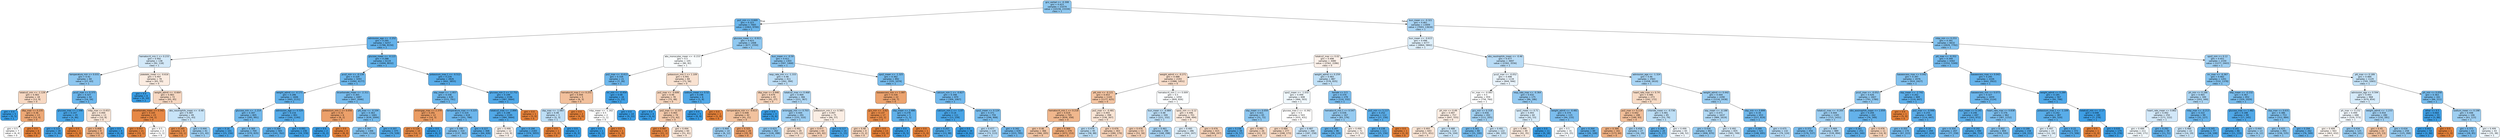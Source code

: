 digraph Tree {
node [shape=box, style="filled, rounded", color="black", fontname="helvetica"] ;
edge [fontname="helvetica"] ;
0 [label="gcs_verbal <= -0.308\ngini = 0.423\nsamples = 21074\nvalue = [10156, 23334]\nclass = 1", fillcolor="#8fc8f0"] ;
1 [label="po2_min <= 0.669\ngini = 0.323\nsamples = 7665\nvalue = [2463, 9700]\nclass = 1", fillcolor="#6bb6ec"] ;
0 -> 1 [labeldistance=2.5, labelangle=45, headlabel="True"] ;
2 [label="admission_age <= -2.252\ngini = 0.295\nsamples = 6257\nvalue = [1786, 8150]\nclass = 1", fillcolor="#64b2eb"] ;
1 -> 2 ;
3 [label="hematocrit_min.1 <= 0.233\ngini = 0.492\nsamples = 138\nvalue = [92, 118]\nclass = 1", fillcolor="#d3e9f9"] ;
2 -> 3 ;
4 [label="temperature_min <= 0.031\ngini = 0.42\nsamples = 60\nvalue = [27, 63]\nclass = 1", fillcolor="#8ec7f0"] ;
3 -> 4 ;
5 [label="totalco2_min <= -1.128\ngini = 0.483\nsamples = 18\nvalue = [13, 9]\nclass = 0", fillcolor="#f7d8c2"] ;
4 -> 5 ;
6 [label="gini = 0.0\nsamples = 5\nvalue = [0, 5]\nclass = 1", fillcolor="#399de5"] ;
5 -> 6 ;
7 [label="dbp_max <= 0.235\ngini = 0.36\nsamples = 13\nvalue = [13, 4]\nclass = 0", fillcolor="#eda876"] ;
5 -> 7 ;
8 [label="gini = 0.5\nsamples = 7\nvalue = [4, 4]\nclass = 0", fillcolor="#ffffff"] ;
7 -> 8 ;
9 [label="gini = 0.0\nsamples = 6\nvalue = [9, 0]\nclass = 0", fillcolor="#e58139"] ;
7 -> 9 ;
10 [label="pco2_max <= 0.375\ngini = 0.327\nsamples = 42\nvalue = [14, 54]\nclass = 1", fillcolor="#6cb6ec"] ;
4 -> 10 ;
11 [label="glucose_max <= 1.598\ngini = 0.147\nsamples = 29\nvalue = [4, 46]\nclass = 1", fillcolor="#4aa6e7"] ;
10 -> 11 ;
12 [label="gini = 0.115\nsamples = 28\nvalue = [3, 46]\nclass = 1", fillcolor="#46a3e7"] ;
11 -> 12 ;
13 [label="gini = 0.0\nsamples = 1\nvalue = [1, 0]\nclass = 0", fillcolor="#e58139"] ;
11 -> 13 ;
14 [label="mbp_max <= 0.453\ngini = 0.494\nsamples = 13\nvalue = [10, 8]\nclass = 0", fillcolor="#fae6d7"] ;
10 -> 14 ;
15 [label="gini = 0.408\nsamples = 9\nvalue = [10, 4]\nclass = 0", fillcolor="#efb388"] ;
14 -> 15 ;
16 [label="gini = 0.0\nsamples = 4\nvalue = [0, 4]\nclass = 1", fillcolor="#399de5"] ;
14 -> 16 ;
17 [label="platelets_mean <= -0.616\ngini = 0.497\nsamples = 78\nvalue = [65, 55]\nclass = 0", fillcolor="#fbece1"] ;
3 -> 17 ;
18 [label="gini = 0.0\nsamples = 6\nvalue = [0, 10]\nclass = 1", fillcolor="#399de5"] ;
17 -> 18 ;
19 [label="weight_admit <= -0.664\ngini = 0.483\nsamples = 72\nvalue = [65, 45]\nclass = 0", fillcolor="#f7d8c2"] ;
17 -> 19 ;
20 [label="bicarbonate_mean <= 0.542\ngini = 0.105\nsamples = 23\nvalue = [34, 2]\nclass = 0", fillcolor="#e78845"] ;
19 -> 20 ;
21 [label="gini = 0.057\nsamples = 21\nvalue = [33, 1]\nclass = 0", fillcolor="#e6853f"] ;
20 -> 21 ;
22 [label="gini = 0.5\nsamples = 2\nvalue = [1, 1]\nclass = 0", fillcolor="#ffffff"] ;
20 -> 22 ;
23 [label="abs_neutrophils_mean <= -0.48\ngini = 0.487\nsamples = 49\nvalue = [31, 43]\nclass = 1", fillcolor="#c8e4f8"] ;
19 -> 23 ;
24 [label="gini = 0.165\nsamples = 8\nvalue = [10, 1]\nclass = 0", fillcolor="#e88e4d"] ;
23 -> 24 ;
25 [label="gini = 0.444\nsamples = 41\nvalue = [21, 42]\nclass = 1", fillcolor="#9ccef2"] ;
23 -> 25 ;
26 [label="glucose_mean <= -0.115\ngini = 0.288\nsamples = 6119\nvalue = [1694, 8032]\nclass = 1", fillcolor="#63b2ea"] ;
2 -> 26 ;
27 [label="pco2_min <= -0.134\ngini = 0.329\nsamples = 3293\nvalue = [1092, 4177]\nclass = 1", fillcolor="#6db7ec"] ;
26 -> 27 ;
28 [label="weight_admit <= -0.171\ngini = 0.286\nsamples = 1606\nvalue = [445, 2131]\nclass = 1", fillcolor="#62b1ea"] ;
27 -> 28 ;
29 [label="glucose_min <= -1.214\ngini = 0.347\nsamples = 805\nvalue = [285, 991]\nclass = 1", fillcolor="#72b9ec"] ;
28 -> 29 ;
30 [label="gini = 0.16\nsamples = 101\nvalue = [15, 156]\nclass = 1", fillcolor="#4ca6e8"] ;
29 -> 30 ;
31 [label="gini = 0.369\nsamples = 704\nvalue = [270, 835]\nclass = 1", fillcolor="#79bded"] ;
29 -> 31 ;
32 [label="admission_age <= 0.529\ngini = 0.216\nsamples = 801\nvalue = [160, 1140]\nclass = 1", fillcolor="#55abe9"] ;
28 -> 32 ;
33 [label="gini = 0.264\nsamples = 565\nvalue = [141, 762]\nclass = 1", fillcolor="#5eafea"] ;
32 -> 33 ;
34 [label="gini = 0.091\nsamples = 236\nvalue = [19, 378]\nclass = 1", fillcolor="#43a2e6"] ;
32 -> 34 ;
35 [label="bicarbonate_mean <= -2.311\ngini = 0.365\nsamples = 1687\nvalue = [647, 2046]\nclass = 1", fillcolor="#78bced"] ;
27 -> 35 ;
36 [label="potassium_min.1 <= 0.056\ngini = 0.32\nsamples = 6\nvalue = [8, 2]\nclass = 0", fillcolor="#eca06a"] ;
35 -> 36 ;
37 [label="gini = 0.0\nsamples = 2\nvalue = [0, 2]\nclass = 1", fillcolor="#399de5"] ;
36 -> 37 ;
38 [label="gini = 0.0\nsamples = 4\nvalue = [8, 0]\nclass = 0", fillcolor="#e58139"] ;
36 -> 38 ;
39 [label="ptt_max <= -0.104\ngini = 0.363\nsamples = 1681\nvalue = [639, 2044]\nclass = 1", fillcolor="#77bced"] ;
35 -> 39 ;
40 [label="gini = 0.397\nsamples = 1306\nvalue = [569, 1516]\nclass = 1", fillcolor="#83c2ef"] ;
39 -> 40 ;
41 [label="gini = 0.207\nsamples = 375\nvalue = [70, 528]\nclass = 1", fillcolor="#53aae8"] ;
39 -> 41 ;
42 [label="potassium_max.1 <= -0.512\ngini = 0.234\nsamples = 2826\nvalue = [602, 3855]\nclass = 1", fillcolor="#58ace9"] ;
26 -> 42 ;
43 [label="sbp_mean <= -1.857\ngini = 0.336\nsamples = 630\nvalue = [215, 791]\nclass = 1", fillcolor="#6fb8ec"] ;
42 -> 43 ;
44 [label="aniongap_max <= 2.379\ngini = 0.291\nsamples = 12\nvalue = [14, 3]\nclass = 0", fillcolor="#eb9c63"] ;
43 -> 44 ;
45 [label="gini = 0.124\nsamples = 10\nvalue = [14, 1]\nclass = 0", fillcolor="#e78a47"] ;
44 -> 45 ;
46 [label="gini = 0.0\nsamples = 2\nvalue = [0, 2]\nclass = 1", fillcolor="#399de5"] ;
44 -> 46 ;
47 [label="temperature_max <= 0.225\ngini = 0.324\nsamples = 618\nvalue = [201, 788]\nclass = 1", fillcolor="#6cb6ec"] ;
43 -> 47 ;
48 [label="gini = 0.398\nsamples = 310\nvalue = [137, 362]\nclass = 1", fillcolor="#84c2ef"] ;
47 -> 48 ;
49 [label="gini = 0.227\nsamples = 308\nvalue = [64, 426]\nclass = 1", fillcolor="#57ace9"] ;
47 -> 49 ;
50 [label="glucose_min.2 <= 12.752\ngini = 0.199\nsamples = 2196\nvalue = [387, 3064]\nclass = 1", fillcolor="#52a9e8"] ;
42 -> 50 ;
51 [label="totalco2_max <= -2.894\ngini = 0.198\nsamples = 2195\nvalue = [384, 3064]\nclass = 1", fillcolor="#52a9e8"] ;
50 -> 51 ;
52 [label="gini = 0.499\nsamples = 12\nvalue = [10, 9]\nclass = 0", fillcolor="#fcf2eb"] ;
51 -> 52 ;
53 [label="gini = 0.194\nsamples = 2183\nvalue = [374, 3055]\nclass = 1", fillcolor="#51a9e8"] ;
51 -> 53 ;
54 [label="gini = 0.0\nsamples = 1\nvalue = [3, 0]\nclass = 0", fillcolor="#e58139"] ;
50 -> 54 ;
55 [label="glucose_mean <= -0.911\ngini = 0.423\nsamples = 1408\nvalue = [677, 1550]\nclass = 1", fillcolor="#8fc8f0"] ;
1 -> 55 ;
56 [label="abs_monocytes_mean <= -0.153\ngini = 0.5\nsamples = 105\nvalue = [80, 82]\nclass = 1", fillcolor="#fafdfe"] ;
55 -> 56 ;
57 [label="po2_max <= -0.413\ngini = 0.334\nsamples = 21\nvalue = [7, 26]\nclass = 1", fillcolor="#6eb7ec"] ;
56 -> 57 ;
58 [label="hematocrit_max.1 <= 0.251\ngini = 0.444\nsamples = 5\nvalue = [6, 3]\nclass = 0", fillcolor="#f2c09c"] ;
57 -> 58 ;
59 [label="sbp_max <= -1.083\ngini = 0.48\nsamples = 3\nvalue = [2, 3]\nclass = 1", fillcolor="#bddef6"] ;
58 -> 59 ;
60 [label="gini = 0.0\nsamples = 1\nvalue = [2, 0]\nclass = 0", fillcolor="#e58139"] ;
59 -> 60 ;
61 [label="gini = 0.0\nsamples = 2\nvalue = [0, 3]\nclass = 1", fillcolor="#399de5"] ;
59 -> 61 ;
62 [label="gini = 0.0\nsamples = 2\nvalue = [4, 0]\nclass = 0", fillcolor="#e58139"] ;
58 -> 62 ;
63 [label="inr_min <= -0.454\ngini = 0.08\nsamples = 16\nvalue = [1, 23]\nclass = 1", fillcolor="#42a1e6"] ;
57 -> 63 ;
64 [label="mbp_mean <= -1.162\ngini = 0.5\nsamples = 2\nvalue = [1, 1]\nclass = 0", fillcolor="#ffffff"] ;
63 -> 64 ;
65 [label="gini = 0.0\nsamples = 1\nvalue = [0, 1]\nclass = 1", fillcolor="#399de5"] ;
64 -> 65 ;
66 [label="gini = 0.0\nsamples = 1\nvalue = [1, 0]\nclass = 0", fillcolor="#e58139"] ;
64 -> 66 ;
67 [label="gini = 0.0\nsamples = 14\nvalue = [0, 22]\nclass = 1", fillcolor="#399de5"] ;
63 -> 67 ;
68 [label="potassium_min.1 <= 1.109\ngini = 0.491\nsamples = 84\nvalue = [73, 56]\nclass = 0", fillcolor="#f9e2d1"] ;
56 -> 68 ;
69 [label="po2_max <= -0.606\ngini = 0.48\nsamples = 78\nvalue = [72, 48]\nclass = 0", fillcolor="#f6d5bd"] ;
68 -> 69 ;
70 [label="gini = 0.0\nsamples = 4\nvalue = [0, 6]\nclass = 1", fillcolor="#399de5"] ;
69 -> 70 ;
71 [label="po2_max <= -0.337\ngini = 0.465\nsamples = 74\nvalue = [72, 42]\nclass = 0", fillcolor="#f4caac"] ;
69 -> 71 ;
72 [label="gini = 0.087\nsamples = 14\nvalue = [21, 1]\nclass = 0", fillcolor="#e68742"] ;
71 -> 72 ;
73 [label="gini = 0.494\nsamples = 60\nvalue = [51, 41]\nclass = 0", fillcolor="#fae6d8"] ;
71 -> 73 ;
74 [label="sodium_mean <= 0.52\ngini = 0.198\nsamples = 6\nvalue = [1, 8]\nclass = 1", fillcolor="#52a9e8"] ;
68 -> 74 ;
75 [label="gini = 0.0\nsamples = 5\nvalue = [0, 8]\nclass = 1", fillcolor="#399de5"] ;
74 -> 75 ;
76 [label="gini = 0.0\nsamples = 1\nvalue = [1, 0]\nclass = 0", fillcolor="#e58139"] ;
74 -> 76 ;
77 [label="bun_mean <= -0.59\ngini = 0.411\nsamples = 1303\nvalue = [597, 1468]\nclass = 1", fillcolor="#8ac5f0"] ;
55 -> 77 ;
78 [label="resp_rate_min <= -1.333\ngini = 0.48\nsamples = 411\nvalue = [262, 394]\nclass = 1", fillcolor="#bddef6"] ;
77 -> 78 ;
79 [label="dbp_max <= 0.946\ngini = 0.479\nsamples = 45\nvalue = [41, 27]\nclass = 0", fillcolor="#f6d4bb"] ;
78 -> 79 ;
80 [label="temperature_min <= -0.613\ngini = 0.448\nsamples = 42\nvalue = [41, 21]\nclass = 0", fillcolor="#f2c29e"] ;
79 -> 80 ;
81 [label="gini = 0.444\nsamples = 14\nvalue = [6, 12]\nclass = 1", fillcolor="#9ccef2"] ;
80 -> 81 ;
82 [label="gini = 0.325\nsamples = 28\nvalue = [35, 9]\nclass = 0", fillcolor="#eca16c"] ;
80 -> 82 ;
83 [label="gini = 0.0\nsamples = 3\nvalue = [0, 6]\nclass = 1", fillcolor="#399de5"] ;
79 -> 83 ;
84 [label="totalco2_max <= 0.468\ngini = 0.469\nsamples = 366\nvalue = [221, 367]\nclass = 1", fillcolor="#b0d8f5"] ;
78 -> 84 ;
85 [label="aniongap_min <= 0.703\ngini = 0.444\nsamples = 291\nvalue = [155, 310]\nclass = 1", fillcolor="#9ccef2"] ;
84 -> 85 ;
86 [label="gini = 0.423\nsamples = 262\nvalue = [126, 288]\nclass = 1", fillcolor="#90c8f0"] ;
85 -> 86 ;
87 [label="gini = 0.491\nsamples = 29\nvalue = [29, 22]\nclass = 0", fillcolor="#f9e1cf"] ;
85 -> 87 ;
88 [label="potassium_min.1 <= 0.583\ngini = 0.497\nsamples = 75\nvalue = [66, 57]\nclass = 0", fillcolor="#fbeee4"] ;
84 -> 88 ;
89 [label="gini = 0.477\nsamples = 65\nvalue = [65, 42]\nclass = 0", fillcolor="#f6d2b9"] ;
88 -> 89 ;
90 [label="gini = 0.117\nsamples = 10\nvalue = [1, 15]\nclass = 1", fillcolor="#46a4e7"] ;
88 -> 90 ;
91 [label="spo2_mean <= -1.325\ngini = 0.362\nsamples = 892\nvalue = [335, 1074]\nclass = 1", fillcolor="#77bced"] ;
77 -> 91 ;
92 [label="baseexcess_min <= 1.087\ngini = 0.334\nsamples = 22\nvalue = [26, 7]\nclass = 0", fillcolor="#eca36e"] ;
91 -> 92 ;
93 [label="gcs_min <= -3.62\ngini = 0.137\nsamples = 17\nvalue = [25, 2]\nclass = 0", fillcolor="#e78b49"] ;
92 -> 93 ;
94 [label="gini = 0.48\nsamples = 4\nvalue = [3, 2]\nclass = 0", fillcolor="#f6d5bd"] ;
93 -> 94 ;
95 [label="gini = 0.0\nsamples = 13\nvalue = [22, 0]\nclass = 0", fillcolor="#e58139"] ;
93 -> 95 ;
96 [label="sbp_mean <= 2.486\ngini = 0.278\nsamples = 5\nvalue = [1, 5]\nclass = 1", fillcolor="#61b1ea"] ;
92 -> 96 ;
97 [label="gini = 0.0\nsamples = 4\nvalue = [0, 5]\nclass = 1", fillcolor="#399de5"] ;
96 -> 97 ;
98 [label="gini = 0.0\nsamples = 1\nvalue = [1, 0]\nclass = 0", fillcolor="#e58139"] ;
96 -> 98 ;
99 [label="calcium_min.1 <= -0.827\ngini = 0.348\nsamples = 870\nvalue = [309, 1067]\nclass = 1", fillcolor="#72b9ed"] ;
91 -> 99 ;
100 [label="calcium_min.1 <= -1.07\ngini = 0.14\nsamples = 111\nvalue = [13, 159]\nclass = 1", fillcolor="#49a5e7"] ;
99 -> 100 ;
101 [label="gini = 0.207\nsamples = 77\nvalue = [13, 98]\nclass = 1", fillcolor="#53aae8"] ;
100 -> 101 ;
102 [label="gini = 0.0\nsamples = 34\nvalue = [0, 61]\nclass = 1", fillcolor="#399de5"] ;
100 -> 102 ;
103 [label="spo2_mean <= 0.124\ngini = 0.371\nsamples = 759\nvalue = [296, 908]\nclass = 1", fillcolor="#7abded"] ;
99 -> 103 ;
104 [label="gini = 0.477\nsamples = 120\nvalue = [73, 113]\nclass = 1", fillcolor="#b9dcf6"] ;
103 -> 104 ;
105 [label="gini = 0.342\nsamples = 639\nvalue = [223, 795]\nclass = 1", fillcolor="#71b8ec"] ;
103 -> 105 ;
106 [label="bun_mean <= -0.321\ngini = 0.461\nsamples = 13409\nvalue = [7693, 13634]\nclass = 1", fillcolor="#a9d4f4"] ;
0 -> 106 [labeldistance=2.5, labelangle=-45, headlabel="False"] ;
107 [label="bun_mean <= -0.615\ngini = 0.496\nsamples = 6777\nvalue = [4864, 5842]\nclass = 1", fillcolor="#deeffb"] ;
106 -> 107 ;
108 [label="totalco2_max <= 0.02\ngini = 0.498\nsamples = 3080\nvalue = [2562, 2286]\nclass = 0", fillcolor="#fcf1ea"] ;
107 -> 108 ;
109 [label="weight_admit <= -0.271\ngini = 0.488\nsamples = 2193\nvalue = [1986, 1451]\nclass = 0", fillcolor="#f8ddca"] ;
108 -> 109 ;
110 [label="ptt_min <= -0.121\ngini = 0.453\nsamples = 1143\nvalue = [1177, 625]\nclass = 0", fillcolor="#f3c4a2"] ;
109 -> 110 ;
111 [label="hematocrit_min.1 <= 0.218\ngini = 0.419\nsamples = 745\nvalue = [839, 358]\nclass = 0", fillcolor="#f0b78d"] ;
110 -> 111 ;
112 [label="gini = 0.46\nsamples = 366\nvalue = [366, 205]\nclass = 0", fillcolor="#f4c8a8"] ;
111 -> 112 ;
113 [label="gini = 0.369\nsamples = 379\nvalue = [473, 153]\nclass = 0", fillcolor="#edaa79"] ;
111 -> 113 ;
114 [label="po2_max <= -0.481\ngini = 0.493\nsamples = 398\nvalue = [338, 267]\nclass = 0", fillcolor="#fae5d5"] ;
110 -> 114 ;
115 [label="gini = 0.479\nsamples = 95\nvalue = [58, 88]\nclass = 1", fillcolor="#bcdef6"] ;
114 -> 115 ;
116 [label="gini = 0.476\nsamples = 303\nvalue = [280, 179]\nclass = 0", fillcolor="#f6d2b8"] ;
114 -> 116 ;
117 [label="hematocrit_min.1 <= 0.009\ngini = 0.5\nsamples = 1050\nvalue = [809, 826]\nclass = 1", fillcolor="#fbfdfe"] ;
109 -> 117 ;
118 [label="bun_mean <= -0.884\ngini = 0.48\nsamples = 349\nvalue = [221, 332]\nclass = 1", fillcolor="#bddef6"] ;
117 -> 118 ;
119 [label="gini = 0.476\nsamples = 53\nvalue = [53, 34]\nclass = 0", fillcolor="#f6d2b8"] ;
118 -> 119 ;
120 [label="gini = 0.461\nsamples = 296\nvalue = [168, 298]\nclass = 1", fillcolor="#a9d4f4"] ;
118 -> 120 ;
121 [label="spo2_min <= 0.12\ngini = 0.496\nsamples = 701\nvalue = [588, 494]\nclass = 0", fillcolor="#fbebdf"] ;
117 -> 121 ;
122 [label="gini = 0.495\nsamples = 286\nvalue = [204, 247]\nclass = 1", fillcolor="#ddeefa"] ;
121 -> 122 ;
123 [label="gini = 0.476\nsamples = 415\nvalue = [384, 247]\nclass = 0", fillcolor="#f6d2b8"] ;
121 -> 123 ;
124 [label="weight_admit <= 0.259\ngini = 0.483\nsamples = 887\nvalue = [576, 835]\nclass = 1", fillcolor="#c2e1f7"] ;
108 -> 124 ;
125 [label="spo2_mean <= -1.032\ngini = 0.499\nsamples = 608\nvalue = [466, 503]\nclass = 1", fillcolor="#f0f8fd"] ;
124 -> 125 ;
126 [label="sbp_mean <= 0.059\ngini = 0.421\nsamples = 65\nvalue = [31, 72]\nclass = 1", fillcolor="#8ec7f0"] ;
125 -> 126 ;
127 [label="gini = 0.236\nsamples = 39\nvalue = [9, 57]\nclass = 1", fillcolor="#58ace9"] ;
126 -> 127 ;
128 [label="gini = 0.482\nsamples = 26\nvalue = [22, 15]\nclass = 0", fillcolor="#f7d7c0"] ;
126 -> 128 ;
129 [label="glucose_max.2 <= -0.392\ngini = 0.5\nsamples = 543\nvalue = [435, 431]\nclass = 0", fillcolor="#fffefd"] ;
125 -> 129 ;
130 [label="gini = 0.484\nsamples = 277\nvalue = [248, 173]\nclass = 0", fillcolor="#f7d9c3"] ;
129 -> 130 ;
131 [label="gini = 0.487\nsamples = 266\nvalue = [187, 258]\nclass = 1", fillcolor="#c9e4f8"] ;
129 -> 131 ;
132 [label="female <= 0.5\ngini = 0.374\nsamples = 279\nvalue = [110, 332]\nclass = 1", fillcolor="#7bbdee"] ;
124 -> 132 ;
133 [label="hematocrit_min.1 <= 0.547\ngini = 0.436\nsamples = 167\nvalue = [83, 176]\nclass = 1", fillcolor="#96cbf1"] ;
132 -> 133 ;
134 [label="gini = 0.287\nsamples = 96\nvalue = [26, 124]\nclass = 1", fillcolor="#63b2ea"] ;
133 -> 134 ;
135 [label="gini = 0.499\nsamples = 71\nvalue = [57, 52]\nclass = 0", fillcolor="#fdf4ee"] ;
133 -> 135 ;
136 [label="po2_min <= 5.117\ngini = 0.252\nsamples = 112\nvalue = [27, 156]\nclass = 1", fillcolor="#5baeea"] ;
132 -> 136 ;
137 [label="gini = 0.238\nsamples = 111\nvalue = [25, 156]\nclass = 1", fillcolor="#59ade9"] ;
136 -> 137 ;
138 [label="gini = 0.0\nsamples = 1\nvalue = [2, 0]\nclass = 0", fillcolor="#e58139"] ;
136 -> 138 ;
139 [label="abs_neutrophils_mean <= -0.46\ngini = 0.477\nsamples = 3697\nvalue = [2302, 3556]\nclass = 1", fillcolor="#b9dcf6"] ;
107 -> 139 ;
140 [label="pco2_max <= -0.052\ngini = 0.498\nsamples = 1134\nvalue = [844, 946]\nclass = 1", fillcolor="#eaf4fc"] ;
139 -> 140 ;
141 [label="inr_max <= -0.083\ngini = 0.5\nsamples = 959\nvalue = [758, 760]\nclass = 1", fillcolor="#feffff"] ;
140 -> 141 ;
142 [label="ph_min <= 0.49\ngini = 0.497\nsamples = 757\nvalue = [647, 555]\nclass = 0", fillcolor="#fbede3"] ;
141 -> 142 ;
143 [label="gini = 0.493\nsamples = 643\nvalue = [571, 451]\nclass = 0", fillcolor="#fae5d5"] ;
142 -> 143 ;
144 [label="gini = 0.488\nsamples = 114\nvalue = [76, 104]\nclass = 1", fillcolor="#cae5f8"] ;
142 -> 144 ;
145 [label="gcs_min <= 0.318\ngini = 0.456\nsamples = 202\nvalue = [111, 205]\nclass = 1", fillcolor="#a4d2f3"] ;
141 -> 145 ;
146 [label="gini = 0.361\nsamples = 80\nvalue = [31, 100]\nclass = 1", fillcolor="#76bbed"] ;
145 -> 146 ;
147 [label="gini = 0.491\nsamples = 122\nvalue = [80, 105]\nclass = 1", fillcolor="#d0e8f9"] ;
145 -> 147 ;
148 [label="resp_rate_max <= -0.364\ngini = 0.432\nsamples = 175\nvalue = [86, 186]\nclass = 1", fillcolor="#95caf1"] ;
140 -> 148 ;
149 [label="spo2_mean <= 0.71\ngini = 0.493\nsamples = 60\nvalue = [42, 53]\nclass = 1", fillcolor="#d6ebfa"] ;
148 -> 149 ;
150 [label="gini = 0.496\nsamples = 49\nvalue = [42, 35]\nclass = 0", fillcolor="#fbeade"] ;
149 -> 150 ;
151 [label="gini = 0.0\nsamples = 11\nvalue = [0, 18]\nclass = 1", fillcolor="#399de5"] ;
149 -> 151 ;
152 [label="weight_admit <= -0.481\ngini = 0.374\nsamples = 115\nvalue = [44, 133]\nclass = 1", fillcolor="#7bbdee"] ;
148 -> 152 ;
153 [label="gini = 0.5\nsamples = 31\nvalue = [24, 25]\nclass = 1", fillcolor="#f7fbfe"] ;
152 -> 153 ;
154 [label="gini = 0.264\nsamples = 84\nvalue = [20, 108]\nclass = 1", fillcolor="#5eafea"] ;
152 -> 154 ;
155 [label="admission_age <= -1.324\ngini = 0.46\nsamples = 2563\nvalue = [1458, 2610]\nclass = 1", fillcolor="#a8d4f4"] ;
139 -> 155 ;
156 [label="heart_rate_max <= 0.74\ngini = 0.486\nsamples = 273\nvalue = [242, 172]\nclass = 0", fillcolor="#f7dbc6"] ;
155 -> 156 ;
157 [label="po2_max <= 0.114\ngini = 0.442\nsamples = 188\nvalue = [189, 93]\nclass = 0", fillcolor="#f2bf9a"] ;
156 -> 157 ;
158 [label="gini = 0.394\nsamples = 161\nvalue = [173, 64]\nclass = 0", fillcolor="#efb082"] ;
157 -> 158 ;
159 [label="gini = 0.458\nsamples = 27\nvalue = [16, 29]\nclass = 1", fillcolor="#a6d3f3"] ;
157 -> 159 ;
160 [label="chloride_mean <= -0.736\ngini = 0.481\nsamples = 85\nvalue = [53, 79]\nclass = 1", fillcolor="#bedff6"] ;
156 -> 160 ;
161 [label="gini = 0.264\nsamples = 20\nvalue = [5, 27]\nclass = 1", fillcolor="#5eafea"] ;
160 -> 161 ;
162 [label="gini = 0.499\nsamples = 65\nvalue = [48, 52]\nclass = 1", fillcolor="#f0f7fd"] ;
160 -> 162 ;
163 [label="weight_admit <= 0.442\ngini = 0.444\nsamples = 2290\nvalue = [1216, 2438]\nclass = 1", fillcolor="#9ccef2"] ;
155 -> 163 ;
164 [label="sbp_mean <= -0.188\ngini = 0.471\nsamples = 1637\nvalue = [989, 1619]\nclass = 1", fillcolor="#b2d9f5"] ;
163 -> 164 ;
165 [label="gini = 0.434\nsamples = 802\nvalue = [406, 870]\nclass = 1", fillcolor="#95cbf1"] ;
164 -> 165 ;
166 [label="gini = 0.492\nsamples = 835\nvalue = [583, 749]\nclass = 1", fillcolor="#d3e9f9"] ;
164 -> 166 ;
167 [label="sbp_min <= 0.899\ngini = 0.34\nsamples = 653\nvalue = [227, 819]\nclass = 1", fillcolor="#70b8ec"] ;
163 -> 167 ;
168 [label="gini = 0.289\nsamples = 521\nvalue = [148, 695]\nclass = 1", fillcolor="#63b2eb"] ;
167 -> 168 ;
169 [label="gini = 0.475\nsamples = 132\nvalue = [79, 124]\nclass = 1", fillcolor="#b7dbf6"] ;
167 -> 169 ;
170 [label="mbp_min <= 0.253\ngini = 0.391\nsamples = 6632\nvalue = [2829, 7792]\nclass = 1", fillcolor="#81c1ee"] ;
106 -> 170 ;
171 [label="ptt_max <= -0.352\ngini = 0.349\nsamples = 4302\nvalue = [1552, 5349]\nclass = 1", fillcolor="#72b9ed"] ;
170 -> 171 ;
172 [label="baseexcess_max <= 0.042\ngini = 0.397\nsamples = 2076\nvalue = [910, 2427]\nclass = 1", fillcolor="#83c2ef"] ;
171 -> 172 ;
173 [label="pco2_max <= -0.052\ngini = 0.426\nsamples = 1607\nvalue = [791, 1780]\nclass = 1", fillcolor="#91c9f1"] ;
172 -> 173 ;
174 [label="totalco2_max <= -0.205\ngini = 0.444\nsamples = 1345\nvalue = [715, 1431]\nclass = 1", fillcolor="#9ccef2"] ;
173 -> 174 ;
175 [label="gini = 0.372\nsamples = 456\nvalue = [176, 537]\nclass = 1", fillcolor="#7abdee"] ;
174 -> 175 ;
176 [label="gini = 0.469\nsamples = 889\nvalue = [539, 894]\nclass = 1", fillcolor="#b0d8f5"] ;
174 -> 176 ;
177 [label="abs_eosinophils_mean <= 1.059\ngini = 0.294\nsamples = 262\nvalue = [76, 349]\nclass = 1", fillcolor="#64b2eb"] ;
173 -> 177 ;
178 [label="gini = 0.261\nsamples = 251\nvalue = [62, 340]\nclass = 1", fillcolor="#5dafea"] ;
177 -> 178 ;
179 [label="gini = 0.476\nsamples = 11\nvalue = [14, 9]\nclass = 0", fillcolor="#f6d2b8"] ;
177 -> 179 ;
180 [label="sbp_mean <= -2.742\ngini = 0.262\nsamples = 469\nvalue = [119, 647]\nclass = 1", fillcolor="#5dafea"] ;
172 -> 180 ;
181 [label="gini = 0.0\nsamples = 1\nvalue = [5, 0]\nclass = 0", fillcolor="#e58139"] ;
180 -> 181 ;
182 [label="po2_max <= -0.946\ngini = 0.255\nsamples = 468\nvalue = [114, 647]\nclass = 1", fillcolor="#5caeea"] ;
180 -> 182 ;
183 [label="gini = 0.355\nsamples = 174\nvalue = [67, 223]\nclass = 1", fillcolor="#74baed"] ;
182 -> 183 ;
184 [label="gini = 0.18\nsamples = 294\nvalue = [47, 424]\nclass = 1", fillcolor="#4fa8e8"] ;
182 -> 184 ;
185 [label="baseexcess_max <= 0.042\ngini = 0.295\nsamples = 2226\nvalue = [642, 2922]\nclass = 1", fillcolor="#65b3eb"] ;
171 -> 185 ;
186 [label="baseexcess_min <= 0.073\ngini = 0.327\nsamples = 1659\nvalue = [550, 2124]\nclass = 1", fillcolor="#6cb6ec"] ;
185 -> 186 ;
187 [label="bun_mean <= 0.145\ngini = 0.246\nsamples = 697\nvalue = [163, 972]\nclass = 1", fillcolor="#5aade9"] ;
186 -> 187 ;
188 [label="gini = 0.354\nsamples = 207\nvalue = [77, 258]\nclass = 1", fillcolor="#74baed"] ;
187 -> 188 ;
189 [label="gini = 0.192\nsamples = 490\nvalue = [86, 714]\nclass = 1", fillcolor="#51a9e8"] ;
187 -> 189 ;
190 [label="heart_rate_max <= 0.838\ngini = 0.376\nsamples = 962\nvalue = [387, 1152]\nclass = 1", fillcolor="#7cbeee"] ;
186 -> 190 ;
191 [label="gini = 0.402\nsamples = 804\nvalue = [359, 930]\nclass = 1", fillcolor="#85c3ef"] ;
190 -> 191 ;
192 [label="gini = 0.199\nsamples = 158\nvalue = [28, 222]\nclass = 1", fillcolor="#52a9e8"] ;
190 -> 192 ;
193 [label="weight_admit <= 0.289\ngini = 0.185\nsamples = 567\nvalue = [92, 798]\nclass = 1", fillcolor="#50a8e8"] ;
185 -> 193 ;
194 [label="potassium_max.1 <= -1.109\ngini = 0.242\nsamples = 387\nvalue = [85, 520]\nclass = 1", fillcolor="#59ade9"] ;
193 -> 194 ;
195 [label="gini = 0.497\nsamples = 15\nvalue = [12, 14]\nclass = 1", fillcolor="#e3f1fb"] ;
194 -> 195 ;
196 [label="gini = 0.22\nsamples = 372\nvalue = [73, 506]\nclass = 1", fillcolor="#56abe9"] ;
194 -> 196 ;
197 [label="totalco2_min <= -2.17\ngini = 0.048\nsamples = 180\nvalue = [7, 278]\nclass = 1", fillcolor="#3e9fe6"] ;
193 -> 197 ;
198 [label="gini = 0.0\nsamples = 1\nvalue = [2, 0]\nclass = 0", fillcolor="#e58139"] ;
197 -> 198 ;
199 [label="gini = 0.035\nsamples = 179\nvalue = [5, 278]\nclass = 1", fillcolor="#3d9fe5"] ;
197 -> 199 ;
200 [label="spo2_min <= 0.12\ngini = 0.451\nsamples = 2330\nvalue = [1277, 2443]\nclass = 1", fillcolor="#a0d0f3"] ;
170 -> 200 ;
201 [label="inr_max <= -0.367\ngini = 0.402\nsamples = 1201\nvalue = [532, 1378]\nclass = 1", fillcolor="#85c3ef"] ;
200 -> 201 ;
202 [label="ph_min <= 0.166\ngini = 0.465\nsamples = 349\nvalue = [203, 349]\nclass = 1", fillcolor="#acd6f4"] ;
201 -> 202 ;
203 [label="heart_rate_mean <= 0.862\ngini = 0.492\nsamples = 250\nvalue = [171, 222]\nclass = 1", fillcolor="#d2e8f9"] ;
202 -> 203 ;
204 [label="gini = 0.499\nsamples = 211\nvalue = [160, 171]\nclass = 1", fillcolor="#f2f9fd"] ;
203 -> 204 ;
205 [label="gini = 0.292\nsamples = 39\nvalue = [11, 51]\nclass = 1", fillcolor="#64b2eb"] ;
203 -> 205 ;
206 [label="mbp_max <= -0.213\ngini = 0.322\nsamples = 99\nvalue = [32, 127]\nclass = 1", fillcolor="#6bb6ec"] ;
202 -> 206 ;
207 [label="gini = 0.489\nsamples = 22\nvalue = [14, 19]\nclass = 1", fillcolor="#cbe5f8"] ;
206 -> 207 ;
208 [label="gini = 0.245\nsamples = 77\nvalue = [18, 108]\nclass = 1", fillcolor="#5aade9"] ;
206 -> 208 ;
209 [label="dbp_mean <= -0.232\ngini = 0.367\nsamples = 852\nvalue = [329, 1029]\nclass = 1", fillcolor="#78bced"] ;
201 -> 209 ;
210 [label="glucose_max <= 1.482\ngini = 0.188\nsamples = 99\nvalue = [17, 145]\nclass = 1", fillcolor="#50a8e8"] ;
209 -> 210 ;
211 [label="gini = 0.141\nsamples = 86\nvalue = [11, 133]\nclass = 1", fillcolor="#49a5e7"] ;
210 -> 211 ;
212 [label="gini = 0.444\nsamples = 13\nvalue = [6, 12]\nclass = 1", fillcolor="#9ccef2"] ;
210 -> 212 ;
213 [label="sbp_max <= 0.631\ngini = 0.386\nsamples = 753\nvalue = [312, 884]\nclass = 1", fillcolor="#7fc0ee"] ;
209 -> 213 ;
214 [label="gini = 0.425\nsamples = 491\nvalue = [236, 535]\nclass = 1", fillcolor="#90c8f0"] ;
213 -> 214 ;
215 [label="gini = 0.294\nsamples = 262\nvalue = [76, 349]\nclass = 1", fillcolor="#64b2eb"] ;
213 -> 215 ;
216 [label="ptt_max <= 0.189\ngini = 0.484\nsamples = 1129\nvalue = [745, 1065]\nclass = 1", fillcolor="#c4e2f7"] ;
200 -> 216 ;
217 [label="admission_age <= 0.594\ngini = 0.493\nsamples = 968\nvalue = [679, 854]\nclass = 1", fillcolor="#d6ebfa"] ;
216 -> 217 ;
218 [label="ph_max <= 0.152\ngini = 0.499\nsamples = 688\nvalue = [529, 573]\nclass = 1", fillcolor="#f0f7fd"] ;
217 -> 218 ;
219 [label="gini = 0.499\nsamples = 563\nvalue = [463, 432]\nclass = 0", fillcolor="#fdf7f2"] ;
218 -> 219 ;
220 [label="gini = 0.434\nsamples = 125\nvalue = [66, 141]\nclass = 1", fillcolor="#96cbf1"] ;
218 -> 220 ;
221 [label="weight_admit <= -1.233\ngini = 0.454\nsamples = 280\nvalue = [150, 281]\nclass = 1", fillcolor="#a3d1f3"] ;
217 -> 221 ;
222 [label="gini = 0.45\nsamples = 22\nvalue = [25, 13]\nclass = 0", fillcolor="#f3c3a0"] ;
221 -> 222 ;
223 [label="gini = 0.434\nsamples = 258\nvalue = [125, 268]\nclass = 1", fillcolor="#95cbf1"] ;
221 -> 223 ;
224 [label="ph_min <= 0.058\ngini = 0.363\nsamples = 161\nvalue = [66, 211]\nclass = 1", fillcolor="#77bced"] ;
216 -> 224 ;
225 [label="other <= 0.5\ngini = 0.064\nsamples = 55\nvalue = [3, 88]\nclass = 1", fillcolor="#40a0e6"] ;
224 -> 225 ;
226 [label="gini = 0.043\nsamples = 54\nvalue = [2, 88]\nclass = 1", fillcolor="#3d9fe6"] ;
225 -> 226 ;
227 [label="gini = 0.0\nsamples = 1\nvalue = [1, 0]\nclass = 0", fillcolor="#e58139"] ;
225 -> 227 ;
228 [label="sodium_mean <= 0.198\ngini = 0.448\nsamples = 106\nvalue = [63, 123]\nclass = 1", fillcolor="#9ecff2"] ;
224 -> 228 ;
229 [label="gini = 0.373\nsamples = 63\nvalue = [28, 85]\nclass = 1", fillcolor="#7abdee"] ;
228 -> 229 ;
230 [label="gini = 0.499\nsamples = 43\nvalue = [35, 38]\nclass = 1", fillcolor="#eff7fd"] ;
228 -> 230 ;
}